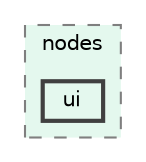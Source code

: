 digraph "Lys/src/Lys/scene/nodes/ui"
{
 // LATEX_PDF_SIZE
  bgcolor="transparent";
  edge [fontname=Helvetica,fontsize=10,labelfontname=Helvetica,labelfontsize=10];
  node [fontname=Helvetica,fontsize=10,shape=box,height=0.2,width=0.4];
  compound=true
  subgraph clusterdir_267e000131f6845fe0d045e95a37f618 {
    graph [ bgcolor="#e4f8ee", pencolor="grey50", label="nodes", fontname=Helvetica,fontsize=10 style="filled,dashed", URL="dir_267e000131f6845fe0d045e95a37f618.html",tooltip=""]
  dir_6bd1c5954fdcbee195e6f0fccb640b97 [label="ui", fillcolor="#e4f8ee", color="grey25", style="filled,bold", URL="dir_6bd1c5954fdcbee195e6f0fccb640b97.html",tooltip=""];
  }
}
